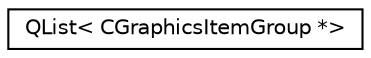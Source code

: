 digraph "类继承关系图"
{
  edge [fontname="Helvetica",fontsize="10",labelfontname="Helvetica",labelfontsize="10"];
  node [fontname="Helvetica",fontsize="10",shape=record];
  rankdir="LR";
  Node0 [label="QList\< CGraphicsItemGroup *\>",height=0.2,width=0.4,color="black", fillcolor="white", style="filled",URL="$class_q_list.html"];
}
